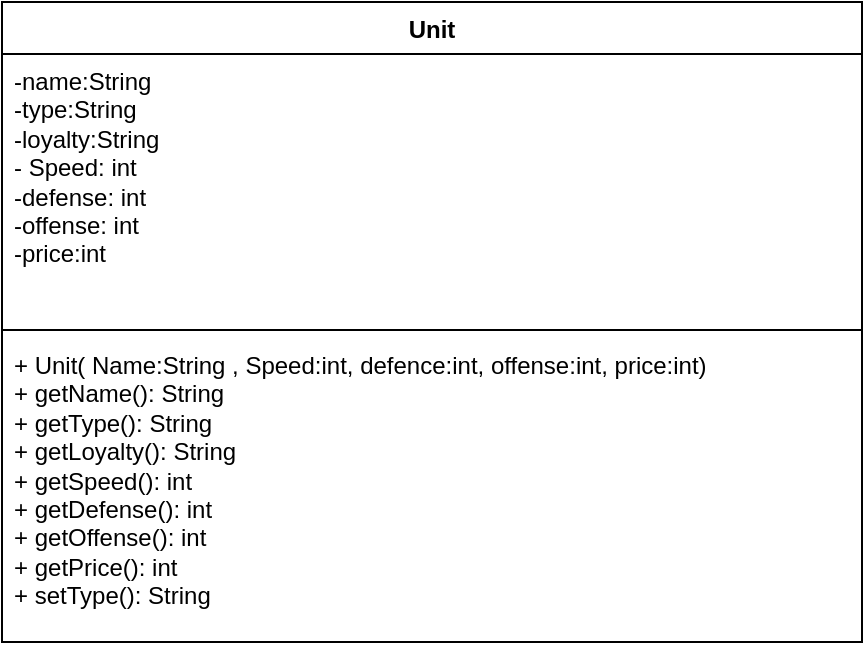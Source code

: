 <mxfile version="21.1.5" type="device">
  <diagram name="Page-1" id="4t6cEolPa43OtKdv2_k3">
    <mxGraphModel dx="656" dy="367" grid="1" gridSize="10" guides="1" tooltips="1" connect="1" arrows="1" fold="1" page="1" pageScale="1" pageWidth="850" pageHeight="1100" math="0" shadow="0">
      <root>
        <mxCell id="0" />
        <mxCell id="1" parent="0" />
        <mxCell id="Aj3RfDw2UlmkzhvgcC9I-1" value="Unit" style="swimlane;fontStyle=1;align=center;verticalAlign=top;childLayout=stackLayout;horizontal=1;startSize=26;horizontalStack=0;resizeParent=1;resizeParentMax=0;resizeLast=0;collapsible=1;marginBottom=0;whiteSpace=wrap;html=1;" parent="1" vertex="1">
          <mxGeometry x="760" y="20" width="430" height="320" as="geometry" />
        </mxCell>
        <mxCell id="Aj3RfDw2UlmkzhvgcC9I-2" value="-name:String&lt;br&gt;-type:String&lt;br&gt;-loyalty:String&lt;br&gt;- Speed: int&lt;br&gt;-defense: int&lt;br&gt;-offense: int&lt;br&gt;-price:int" style="text;strokeColor=none;fillColor=none;align=left;verticalAlign=top;spacingLeft=4;spacingRight=4;overflow=hidden;rotatable=0;points=[[0,0.5],[1,0.5]];portConstraint=eastwest;whiteSpace=wrap;html=1;" parent="Aj3RfDw2UlmkzhvgcC9I-1" vertex="1">
          <mxGeometry y="26" width="430" height="134" as="geometry" />
        </mxCell>
        <mxCell id="Aj3RfDw2UlmkzhvgcC9I-3" value="" style="line;strokeWidth=1;fillColor=none;align=left;verticalAlign=middle;spacingTop=-1;spacingLeft=3;spacingRight=3;rotatable=0;labelPosition=right;points=[];portConstraint=eastwest;strokeColor=inherit;" parent="Aj3RfDw2UlmkzhvgcC9I-1" vertex="1">
          <mxGeometry y="160" width="430" height="8" as="geometry" />
        </mxCell>
        <mxCell id="Aj3RfDw2UlmkzhvgcC9I-4" value="+ Unit( Name:String , Speed:int, defence:int, offense:int, price:int)&lt;br&gt;+ getName(): String&lt;br&gt;+ getType(): String&lt;br&gt;+ getLoyalty(): String&lt;br&gt;+ getSpeed(): int&lt;br&gt;+ getDefense(): int&lt;br&gt;+ getOffense(): int&lt;br&gt;+ getPrice(): int&lt;br&gt;+ setType(): String" style="text;strokeColor=none;fillColor=none;align=left;verticalAlign=top;spacingLeft=4;spacingRight=4;overflow=hidden;rotatable=0;points=[[0,0.5],[1,0.5]];portConstraint=eastwest;whiteSpace=wrap;html=1;" parent="Aj3RfDw2UlmkzhvgcC9I-1" vertex="1">
          <mxGeometry y="168" width="430" height="152" as="geometry" />
        </mxCell>
      </root>
    </mxGraphModel>
  </diagram>
</mxfile>
